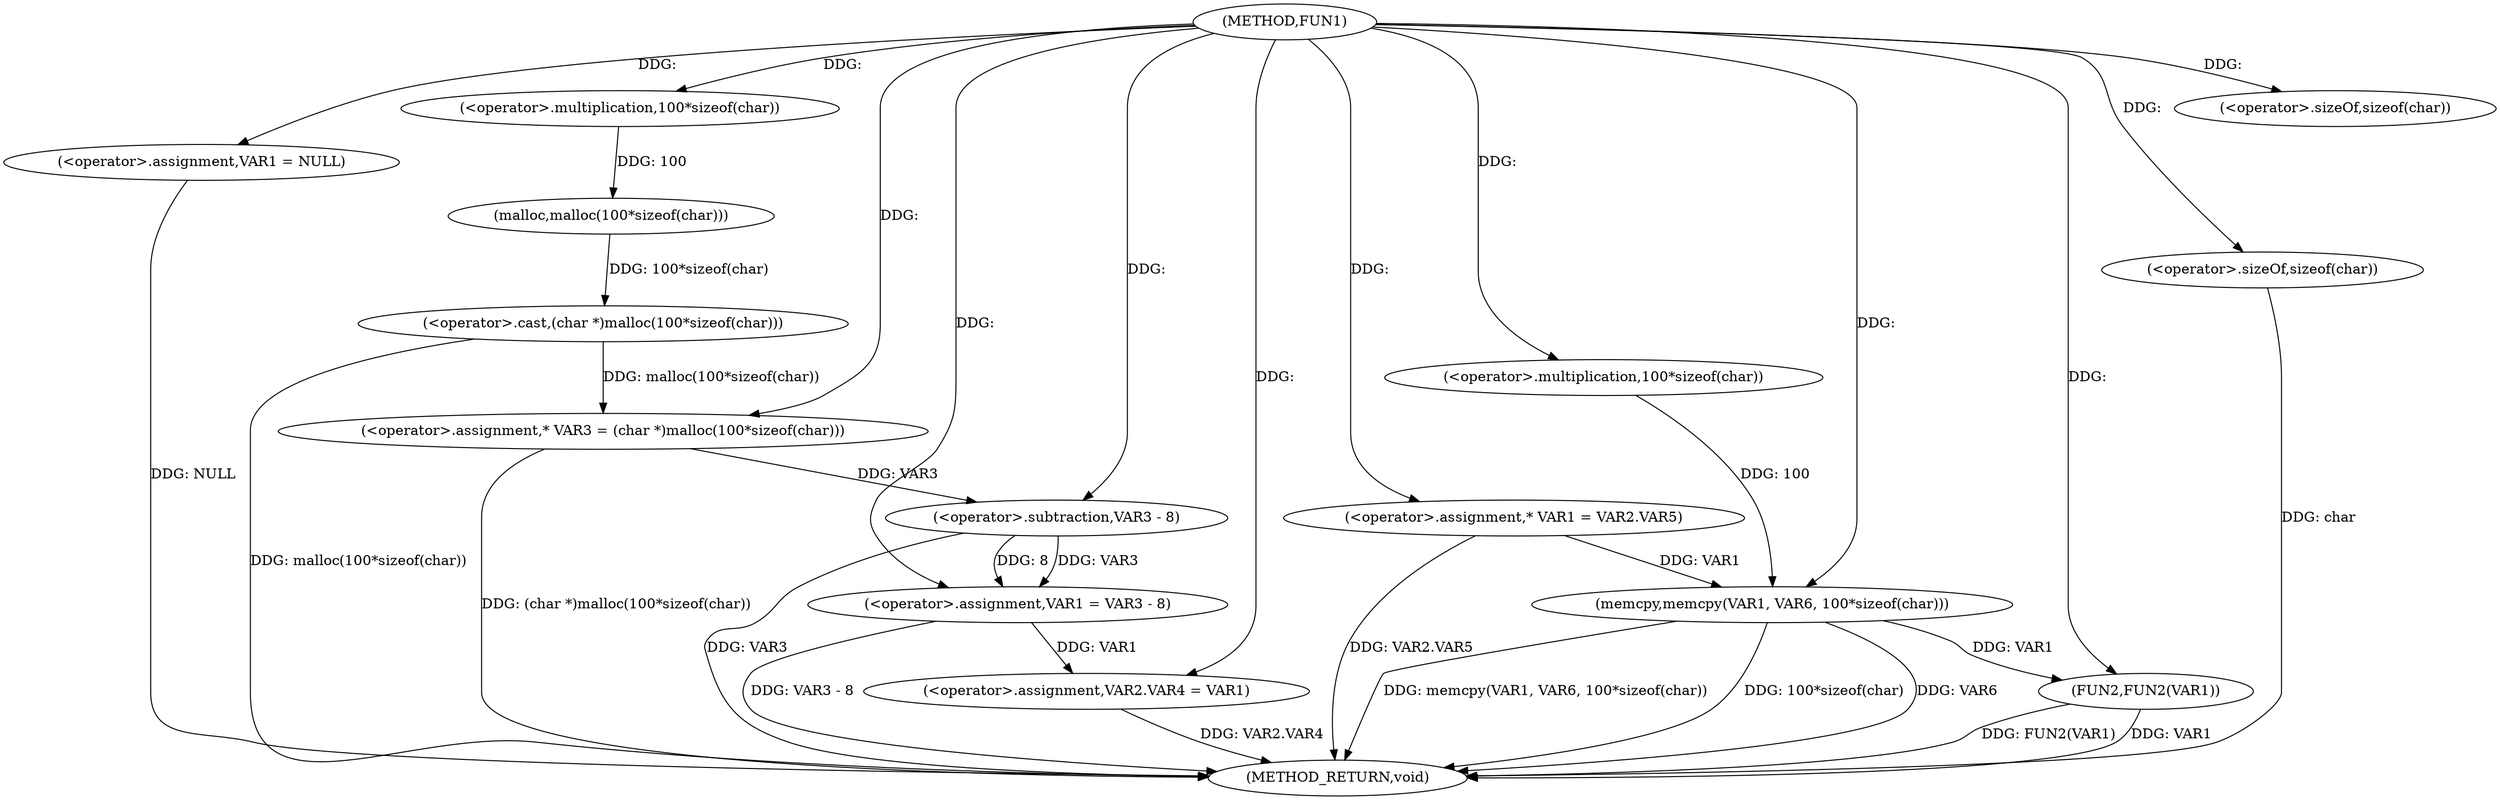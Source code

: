 digraph FUN1 {  
"1000100" [label = "(METHOD,FUN1)" ]
"1000146" [label = "(METHOD_RETURN,void)" ]
"1000104" [label = "(<operator>.assignment,VAR1 = NULL)" ]
"1000109" [label = "(<operator>.assignment,* VAR3 = (char *)malloc(100*sizeof(char)))" ]
"1000111" [label = "(<operator>.cast,(char *)malloc(100*sizeof(char)))" ]
"1000113" [label = "(malloc,malloc(100*sizeof(char)))" ]
"1000114" [label = "(<operator>.multiplication,100*sizeof(char))" ]
"1000116" [label = "(<operator>.sizeOf,sizeof(char))" ]
"1000118" [label = "(<operator>.assignment,VAR1 = VAR3 - 8)" ]
"1000120" [label = "(<operator>.subtraction,VAR3 - 8)" ]
"1000123" [label = "(<operator>.assignment,VAR2.VAR4 = VAR1)" ]
"1000130" [label = "(<operator>.assignment,* VAR1 = VAR2.VAR5)" ]
"1000137" [label = "(memcpy,memcpy(VAR1, VAR6, 100*sizeof(char)))" ]
"1000140" [label = "(<operator>.multiplication,100*sizeof(char))" ]
"1000142" [label = "(<operator>.sizeOf,sizeof(char))" ]
"1000144" [label = "(FUN2,FUN2(VAR1))" ]
  "1000137" -> "1000146"  [ label = "DDG: 100*sizeof(char)"] 
  "1000144" -> "1000146"  [ label = "DDG: FUN2(VAR1)"] 
  "1000120" -> "1000146"  [ label = "DDG: VAR3"] 
  "1000109" -> "1000146"  [ label = "DDG: (char *)malloc(100*sizeof(char))"] 
  "1000123" -> "1000146"  [ label = "DDG: VAR2.VAR4"] 
  "1000130" -> "1000146"  [ label = "DDG: VAR2.VAR5"] 
  "1000137" -> "1000146"  [ label = "DDG: VAR6"] 
  "1000111" -> "1000146"  [ label = "DDG: malloc(100*sizeof(char))"] 
  "1000118" -> "1000146"  [ label = "DDG: VAR3 - 8"] 
  "1000142" -> "1000146"  [ label = "DDG: char"] 
  "1000144" -> "1000146"  [ label = "DDG: VAR1"] 
  "1000137" -> "1000146"  [ label = "DDG: memcpy(VAR1, VAR6, 100*sizeof(char))"] 
  "1000104" -> "1000146"  [ label = "DDG: NULL"] 
  "1000100" -> "1000104"  [ label = "DDG: "] 
  "1000111" -> "1000109"  [ label = "DDG: malloc(100*sizeof(char))"] 
  "1000100" -> "1000109"  [ label = "DDG: "] 
  "1000113" -> "1000111"  [ label = "DDG: 100*sizeof(char)"] 
  "1000114" -> "1000113"  [ label = "DDG: 100"] 
  "1000100" -> "1000114"  [ label = "DDG: "] 
  "1000100" -> "1000116"  [ label = "DDG: "] 
  "1000120" -> "1000118"  [ label = "DDG: VAR3"] 
  "1000120" -> "1000118"  [ label = "DDG: 8"] 
  "1000100" -> "1000118"  [ label = "DDG: "] 
  "1000109" -> "1000120"  [ label = "DDG: VAR3"] 
  "1000100" -> "1000120"  [ label = "DDG: "] 
  "1000118" -> "1000123"  [ label = "DDG: VAR1"] 
  "1000100" -> "1000123"  [ label = "DDG: "] 
  "1000100" -> "1000130"  [ label = "DDG: "] 
  "1000130" -> "1000137"  [ label = "DDG: VAR1"] 
  "1000100" -> "1000137"  [ label = "DDG: "] 
  "1000140" -> "1000137"  [ label = "DDG: 100"] 
  "1000100" -> "1000140"  [ label = "DDG: "] 
  "1000100" -> "1000142"  [ label = "DDG: "] 
  "1000137" -> "1000144"  [ label = "DDG: VAR1"] 
  "1000100" -> "1000144"  [ label = "DDG: "] 
}
